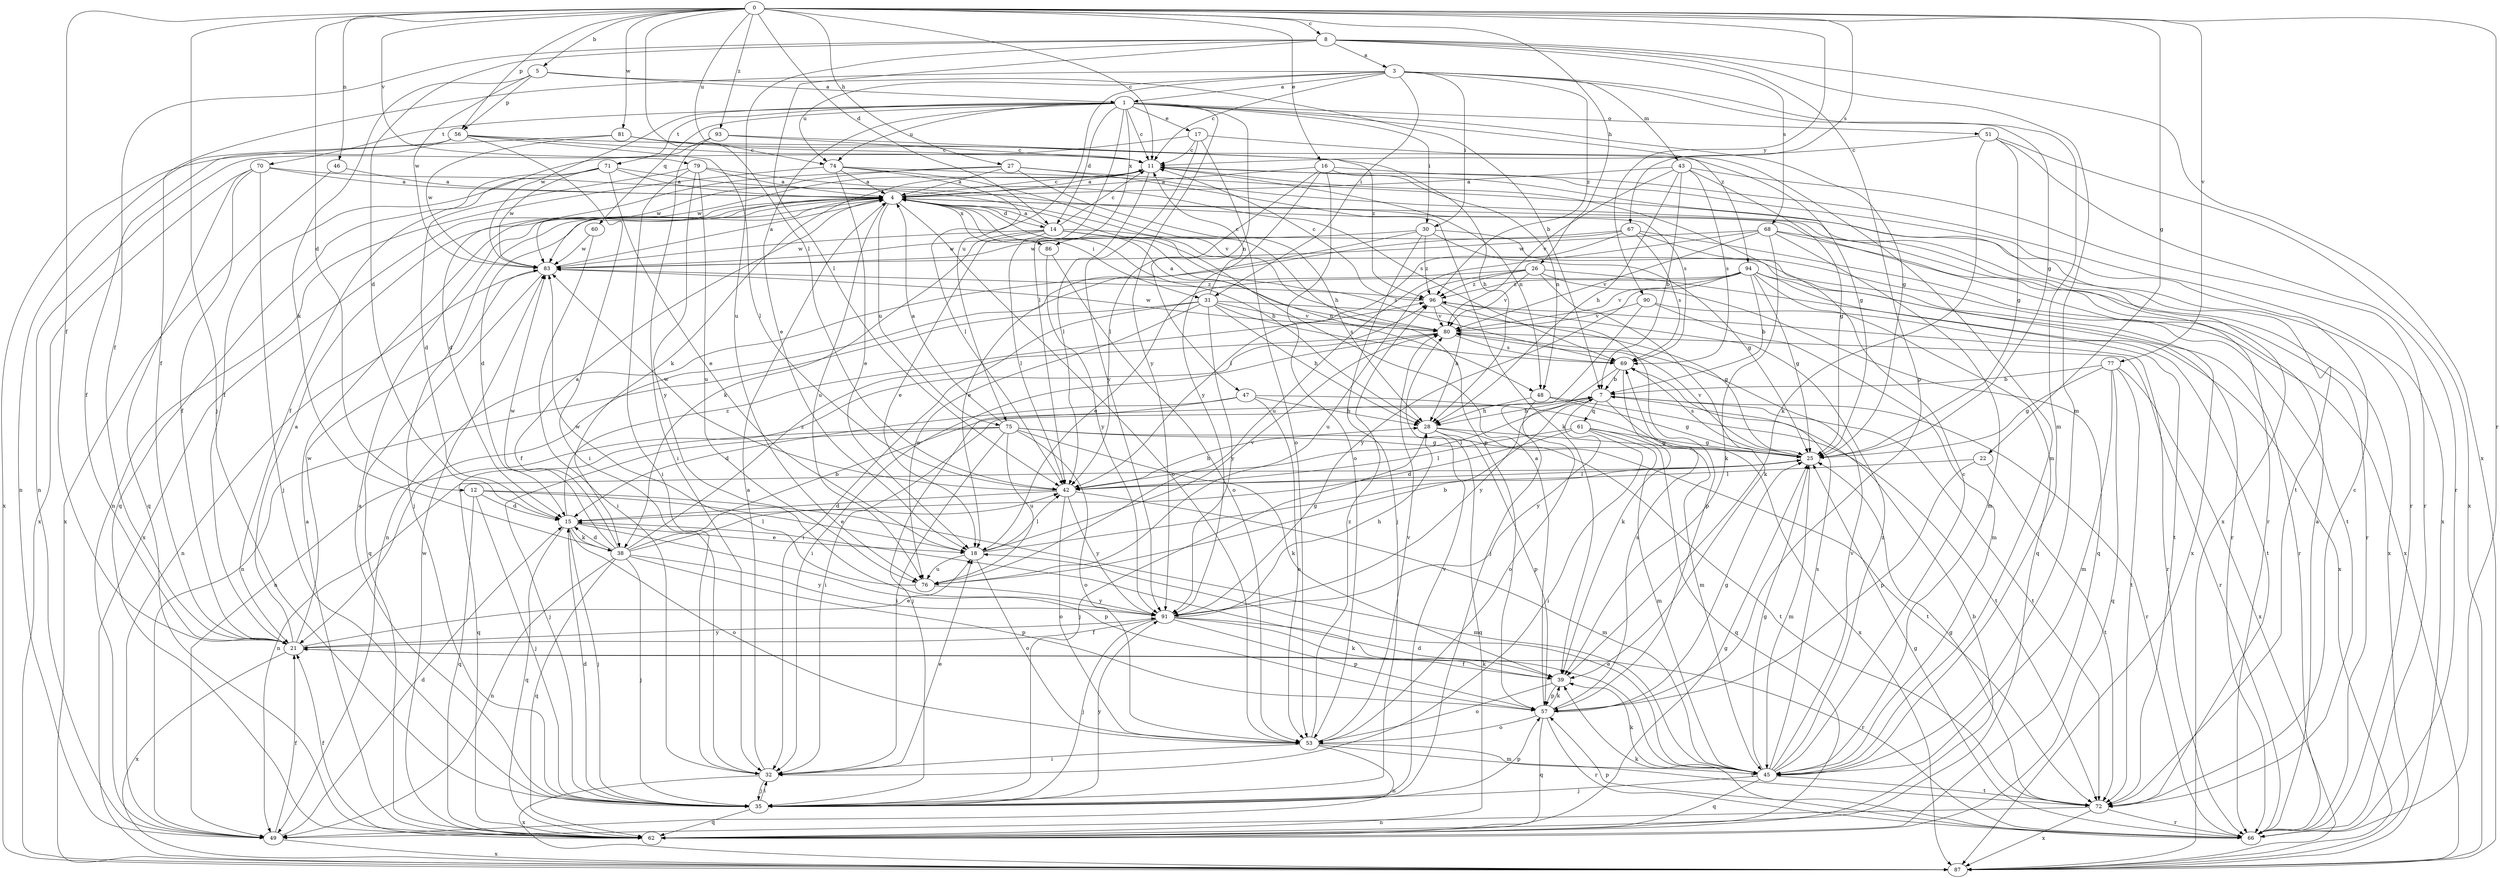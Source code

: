 strict digraph  {
0;
1;
3;
4;
5;
7;
8;
11;
12;
14;
15;
16;
17;
18;
21;
22;
25;
26;
27;
28;
30;
31;
32;
35;
38;
39;
42;
43;
45;
46;
47;
48;
49;
51;
53;
56;
57;
60;
61;
62;
66;
67;
68;
69;
70;
71;
72;
74;
75;
76;
77;
79;
80;
81;
83;
86;
87;
90;
91;
93;
94;
96;
0 -> 5  [label=b];
0 -> 8  [label=c];
0 -> 11  [label=c];
0 -> 12  [label=d];
0 -> 14  [label=d];
0 -> 16  [label=e];
0 -> 21  [label=f];
0 -> 22  [label=g];
0 -> 26  [label=h];
0 -> 27  [label=h];
0 -> 35  [label=j];
0 -> 42  [label=l];
0 -> 46  [label=n];
0 -> 56  [label=p];
0 -> 66  [label=r];
0 -> 67  [label=s];
0 -> 74  [label=u];
0 -> 77  [label=v];
0 -> 79  [label=v];
0 -> 81  [label=w];
0 -> 90  [label=y];
0 -> 93  [label=z];
1 -> 11  [label=c];
1 -> 14  [label=d];
1 -> 17  [label=e];
1 -> 18  [label=e];
1 -> 25  [label=g];
1 -> 30  [label=i];
1 -> 42  [label=l];
1 -> 47  [label=n];
1 -> 51  [label=o];
1 -> 60  [label=q];
1 -> 70  [label=t];
1 -> 71  [label=t];
1 -> 74  [label=u];
1 -> 83  [label=w];
1 -> 86  [label=x];
1 -> 91  [label=y];
1 -> 94  [label=z];
3 -> 1  [label=a];
3 -> 11  [label=c];
3 -> 21  [label=f];
3 -> 25  [label=g];
3 -> 30  [label=i];
3 -> 31  [label=i];
3 -> 43  [label=m];
3 -> 45  [label=m];
3 -> 74  [label=u];
3 -> 75  [label=u];
3 -> 96  [label=z];
4 -> 11  [label=c];
4 -> 14  [label=d];
4 -> 15  [label=d];
4 -> 28  [label=h];
4 -> 31  [label=i];
4 -> 35  [label=j];
4 -> 53  [label=o];
4 -> 66  [label=r];
4 -> 75  [label=u];
4 -> 76  [label=u];
4 -> 86  [label=x];
4 -> 87  [label=x];
5 -> 1  [label=a];
5 -> 7  [label=b];
5 -> 38  [label=k];
5 -> 56  [label=p];
5 -> 83  [label=w];
7 -> 28  [label=h];
7 -> 32  [label=i];
7 -> 42  [label=l];
7 -> 45  [label=m];
7 -> 61  [label=q];
7 -> 66  [label=r];
7 -> 72  [label=t];
7 -> 91  [label=y];
8 -> 3  [label=a];
8 -> 15  [label=d];
8 -> 21  [label=f];
8 -> 42  [label=l];
8 -> 45  [label=m];
8 -> 57  [label=p];
8 -> 68  [label=s];
8 -> 76  [label=u];
8 -> 87  [label=x];
11 -> 4  [label=a];
11 -> 38  [label=k];
11 -> 42  [label=l];
11 -> 48  [label=n];
11 -> 66  [label=r];
11 -> 83  [label=w];
12 -> 15  [label=d];
12 -> 18  [label=e];
12 -> 35  [label=j];
12 -> 45  [label=m];
12 -> 62  [label=q];
14 -> 4  [label=a];
14 -> 11  [label=c];
14 -> 18  [label=e];
14 -> 38  [label=k];
14 -> 42  [label=l];
14 -> 48  [label=n];
14 -> 66  [label=r];
14 -> 69  [label=s];
14 -> 83  [label=w];
15 -> 18  [label=e];
15 -> 35  [label=j];
15 -> 38  [label=k];
15 -> 53  [label=o];
15 -> 57  [label=p];
15 -> 62  [label=q];
15 -> 96  [label=z];
16 -> 4  [label=a];
16 -> 42  [label=l];
16 -> 48  [label=n];
16 -> 53  [label=o];
16 -> 87  [label=x];
16 -> 91  [label=y];
17 -> 11  [label=c];
17 -> 21  [label=f];
17 -> 45  [label=m];
17 -> 53  [label=o];
17 -> 91  [label=y];
18 -> 25  [label=g];
18 -> 42  [label=l];
18 -> 53  [label=o];
18 -> 76  [label=u];
18 -> 80  [label=v];
21 -> 4  [label=a];
21 -> 18  [label=e];
21 -> 39  [label=k];
21 -> 83  [label=w];
21 -> 87  [label=x];
21 -> 91  [label=y];
22 -> 42  [label=l];
22 -> 57  [label=p];
22 -> 72  [label=t];
25 -> 42  [label=l];
25 -> 45  [label=m];
25 -> 49  [label=n];
25 -> 69  [label=s];
25 -> 80  [label=v];
26 -> 21  [label=f];
26 -> 39  [label=k];
26 -> 62  [label=q];
26 -> 76  [label=u];
26 -> 80  [label=v];
26 -> 87  [label=x];
26 -> 96  [label=z];
27 -> 4  [label=a];
27 -> 15  [label=d];
27 -> 28  [label=h];
27 -> 39  [label=k];
27 -> 72  [label=t];
27 -> 83  [label=w];
28 -> 25  [label=g];
28 -> 35  [label=j];
28 -> 57  [label=p];
28 -> 62  [label=q];
28 -> 72  [label=t];
30 -> 18  [label=e];
30 -> 25  [label=g];
30 -> 35  [label=j];
30 -> 83  [label=w];
30 -> 87  [label=x];
30 -> 96  [label=z];
31 -> 11  [label=c];
31 -> 25  [label=g];
31 -> 28  [label=h];
31 -> 32  [label=i];
31 -> 49  [label=n];
31 -> 69  [label=s];
31 -> 76  [label=u];
31 -> 80  [label=v];
31 -> 91  [label=y];
32 -> 4  [label=a];
32 -> 18  [label=e];
32 -> 35  [label=j];
32 -> 87  [label=x];
35 -> 4  [label=a];
35 -> 15  [label=d];
35 -> 32  [label=i];
35 -> 57  [label=p];
35 -> 62  [label=q];
35 -> 80  [label=v];
35 -> 91  [label=y];
38 -> 4  [label=a];
38 -> 7  [label=b];
38 -> 15  [label=d];
38 -> 35  [label=j];
38 -> 42  [label=l];
38 -> 49  [label=n];
38 -> 57  [label=p];
38 -> 62  [label=q];
38 -> 83  [label=w];
38 -> 91  [label=y];
38 -> 96  [label=z];
39 -> 21  [label=f];
39 -> 53  [label=o];
39 -> 57  [label=p];
42 -> 15  [label=d];
42 -> 28  [label=h];
42 -> 45  [label=m];
42 -> 53  [label=o];
42 -> 83  [label=w];
42 -> 91  [label=y];
43 -> 4  [label=a];
43 -> 7  [label=b];
43 -> 25  [label=g];
43 -> 28  [label=h];
43 -> 66  [label=r];
43 -> 69  [label=s];
43 -> 80  [label=v];
45 -> 11  [label=c];
45 -> 15  [label=d];
45 -> 18  [label=e];
45 -> 25  [label=g];
45 -> 35  [label=j];
45 -> 39  [label=k];
45 -> 62  [label=q];
45 -> 69  [label=s];
45 -> 72  [label=t];
45 -> 80  [label=v];
45 -> 96  [label=z];
46 -> 4  [label=a];
46 -> 87  [label=x];
47 -> 15  [label=d];
47 -> 28  [label=h];
47 -> 35  [label=j];
47 -> 53  [label=o];
47 -> 87  [label=x];
48 -> 25  [label=g];
48 -> 28  [label=h];
48 -> 53  [label=o];
48 -> 72  [label=t];
49 -> 15  [label=d];
49 -> 21  [label=f];
49 -> 87  [label=x];
51 -> 11  [label=c];
51 -> 25  [label=g];
51 -> 39  [label=k];
51 -> 66  [label=r];
51 -> 87  [label=x];
53 -> 32  [label=i];
53 -> 45  [label=m];
53 -> 49  [label=n];
53 -> 72  [label=t];
53 -> 80  [label=v];
53 -> 96  [label=z];
56 -> 11  [label=c];
56 -> 21  [label=f];
56 -> 25  [label=g];
56 -> 32  [label=i];
56 -> 42  [label=l];
56 -> 49  [label=n];
57 -> 4  [label=a];
57 -> 25  [label=g];
57 -> 39  [label=k];
57 -> 53  [label=o];
57 -> 62  [label=q];
57 -> 66  [label=r];
57 -> 69  [label=s];
60 -> 32  [label=i];
60 -> 83  [label=w];
61 -> 15  [label=d];
61 -> 25  [label=g];
61 -> 32  [label=i];
61 -> 42  [label=l];
61 -> 45  [label=m];
61 -> 62  [label=q];
62 -> 4  [label=a];
62 -> 7  [label=b];
62 -> 21  [label=f];
62 -> 25  [label=g];
62 -> 83  [label=w];
66 -> 4  [label=a];
66 -> 25  [label=g];
66 -> 39  [label=k];
66 -> 57  [label=p];
67 -> 42  [label=l];
67 -> 49  [label=n];
67 -> 69  [label=s];
67 -> 72  [label=t];
67 -> 83  [label=w];
67 -> 87  [label=x];
68 -> 39  [label=k];
68 -> 45  [label=m];
68 -> 66  [label=r];
68 -> 76  [label=u];
68 -> 80  [label=v];
68 -> 83  [label=w];
68 -> 87  [label=x];
69 -> 7  [label=b];
69 -> 39  [label=k];
69 -> 91  [label=y];
70 -> 4  [label=a];
70 -> 21  [label=f];
70 -> 35  [label=j];
70 -> 57  [label=p];
70 -> 62  [label=q];
70 -> 87  [label=x];
71 -> 4  [label=a];
71 -> 18  [label=e];
71 -> 21  [label=f];
71 -> 62  [label=q];
71 -> 69  [label=s];
71 -> 83  [label=w];
72 -> 11  [label=c];
72 -> 25  [label=g];
72 -> 49  [label=n];
72 -> 66  [label=r];
72 -> 87  [label=x];
74 -> 4  [label=a];
74 -> 18  [label=e];
74 -> 42  [label=l];
74 -> 49  [label=n];
74 -> 80  [label=v];
74 -> 87  [label=x];
75 -> 4  [label=a];
75 -> 25  [label=g];
75 -> 32  [label=i];
75 -> 35  [label=j];
75 -> 39  [label=k];
75 -> 53  [label=o];
75 -> 62  [label=q];
75 -> 72  [label=t];
75 -> 76  [label=u];
76 -> 7  [label=b];
76 -> 83  [label=w];
76 -> 91  [label=y];
77 -> 7  [label=b];
77 -> 25  [label=g];
77 -> 45  [label=m];
77 -> 62  [label=q];
77 -> 72  [label=t];
77 -> 87  [label=x];
79 -> 4  [label=a];
79 -> 15  [label=d];
79 -> 32  [label=i];
79 -> 69  [label=s];
79 -> 76  [label=u];
79 -> 91  [label=y];
80 -> 4  [label=a];
80 -> 32  [label=i];
80 -> 49  [label=n];
80 -> 66  [label=r];
80 -> 69  [label=s];
80 -> 83  [label=w];
81 -> 11  [label=c];
81 -> 28  [label=h];
81 -> 83  [label=w];
81 -> 87  [label=x];
83 -> 4  [label=a];
83 -> 49  [label=n];
83 -> 62  [label=q];
83 -> 96  [label=z];
86 -> 53  [label=o];
86 -> 91  [label=y];
90 -> 35  [label=j];
90 -> 45  [label=m];
90 -> 72  [label=t];
90 -> 80  [label=v];
91 -> 21  [label=f];
91 -> 28  [label=h];
91 -> 35  [label=j];
91 -> 39  [label=k];
91 -> 57  [label=p];
91 -> 66  [label=r];
93 -> 11  [label=c];
93 -> 32  [label=i];
93 -> 49  [label=n];
93 -> 96  [label=z];
94 -> 7  [label=b];
94 -> 18  [label=e];
94 -> 25  [label=g];
94 -> 62  [label=q];
94 -> 66  [label=r];
94 -> 72  [label=t];
94 -> 80  [label=v];
94 -> 91  [label=y];
94 -> 96  [label=z];
96 -> 11  [label=c];
96 -> 28  [label=h];
96 -> 57  [label=p];
96 -> 66  [label=r];
96 -> 80  [label=v];
}
